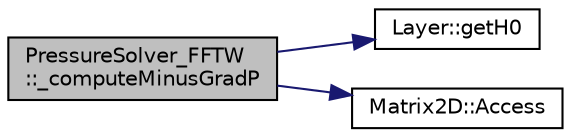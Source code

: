 digraph "PressureSolver_FFTW::_computeMinusGradP"
{
  edge [fontname="Helvetica",fontsize="10",labelfontname="Helvetica",labelfontsize="10"];
  node [fontname="Helvetica",fontsize="10",shape=record];
  rankdir="LR";
  Node1 [label="PressureSolver_FFTW\l::_computeMinusGradP",height=0.2,width=0.4,color="black", fillcolor="grey75", style="filled", fontcolor="black"];
  Node1 -> Node2 [color="midnightblue",fontsize="10",style="solid"];
  Node2 [label="Layer::getH0",height=0.2,width=0.4,color="black", fillcolor="white", style="filled",URL="$struct_layer.html#aa4a83091a6e4665cf421e35fc952bd1e"];
  Node1 -> Node3 [color="midnightblue",fontsize="10",style="solid"];
  Node3 [label="Matrix2D::Access",height=0.2,width=0.4,color="black", fillcolor="white", style="filled",URL="$class_matrix2_d.html#ae38024b6f299164dc29e4a41a021b17c"];
}
